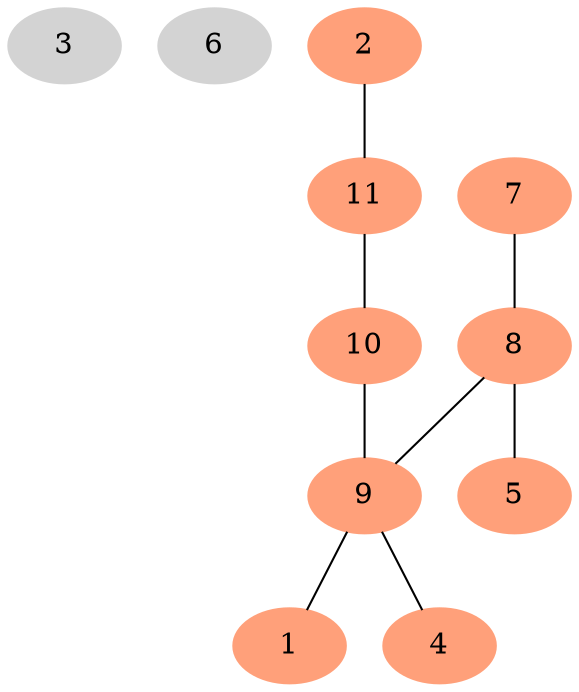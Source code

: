 # Graph written by ranDot.
# Render: dot|neato|circo foo.dot
graph G {
node [style=filled, color=lightgray]
	3
	6
node [style=filled, color=lightsalmon]
	2 -- 11
	7 -- 8
	8 -- 5
	8 -- 9
	9 -- 1
	9 -- 4
	10 -- 9
	11 -- 10
}
